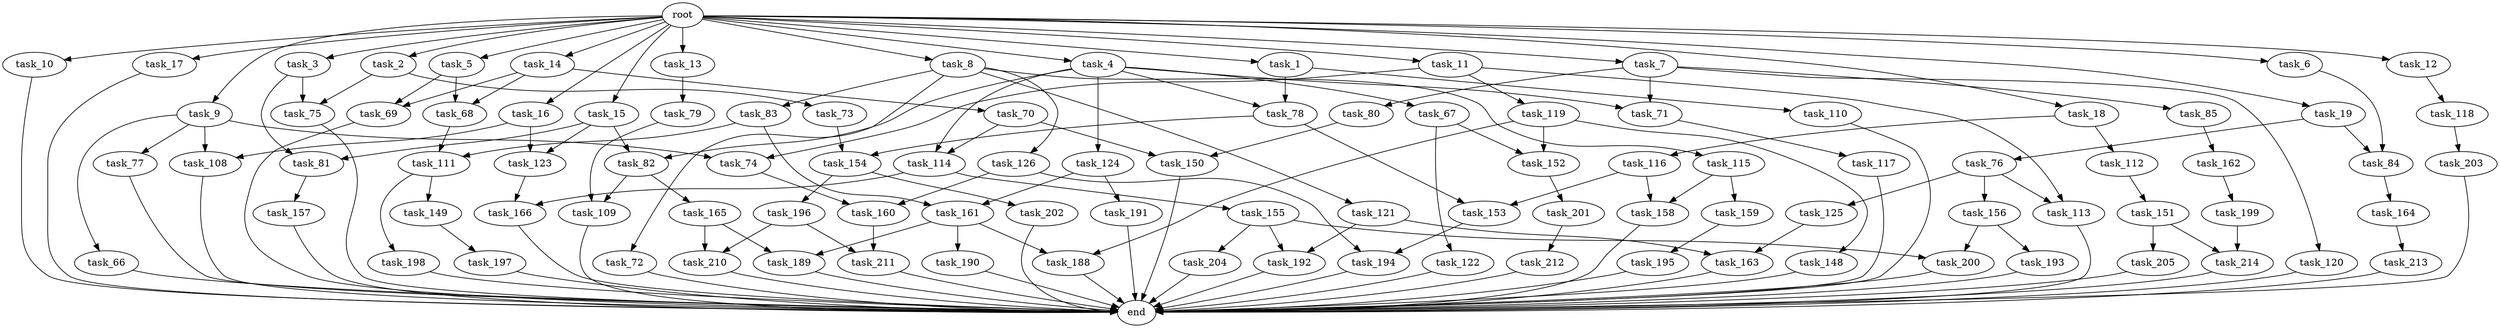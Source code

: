 digraph G {
  root [size="0.000000"];
  task_1 [size="10.240000"];
  task_2 [size="10.240000"];
  task_3 [size="10.240000"];
  task_4 [size="10.240000"];
  task_5 [size="10.240000"];
  task_6 [size="10.240000"];
  task_7 [size="10.240000"];
  task_8 [size="10.240000"];
  task_9 [size="10.240000"];
  task_10 [size="10.240000"];
  task_11 [size="10.240000"];
  task_12 [size="10.240000"];
  task_13 [size="10.240000"];
  task_14 [size="10.240000"];
  task_15 [size="10.240000"];
  task_16 [size="10.240000"];
  task_17 [size="10.240000"];
  task_18 [size="10.240000"];
  task_19 [size="10.240000"];
  task_66 [size="343597383.680000"];
  task_67 [size="3092376453.120000"];
  task_68 [size="1116691496.960000"];
  task_69 [size="1116691496.960000"];
  task_70 [size="773094113.280000"];
  task_71 [size="3435973836.800000"];
  task_72 [size="8589934592.000000"];
  task_73 [size="4209067950.080000"];
  task_74 [size="2491081031.680000"];
  task_75 [size="5583457484.800000"];
  task_76 [size="6957847019.520000"];
  task_77 [size="343597383.680000"];
  task_78 [size="3435973836.800000"];
  task_79 [size="773094113.280000"];
  task_80 [size="343597383.680000"];
  task_81 [size="8332236554.240000"];
  task_82 [size="10050223472.639999"];
  task_83 [size="8589934592.000000"];
  task_84 [size="7730941132.800000"];
  task_85 [size="343597383.680000"];
  task_108 [size="1717986918.400000"];
  task_109 [size="14087492730.880001"];
  task_110 [size="343597383.680000"];
  task_111 [size="10050223472.639999"];
  task_112 [size="343597383.680000"];
  task_113 [size="4294967296.000000"];
  task_114 [size="10050223472.639999"];
  task_115 [size="8589934592.000000"];
  task_116 [size="343597383.680000"];
  task_117 [size="6957847019.520000"];
  task_118 [size="4209067950.080000"];
  task_119 [size="2147483648.000000"];
  task_120 [size="343597383.680000"];
  task_121 [size="8589934592.000000"];
  task_122 [size="2147483648.000000"];
  task_123 [size="8332236554.240000"];
  task_124 [size="3092376453.120000"];
  task_125 [size="2147483648.000000"];
  task_126 [size="8589934592.000000"];
  task_148 [size="1374389534.720000"];
  task_149 [size="6957847019.520000"];
  task_150 [size="11166914969.600000"];
  task_151 [size="343597383.680000"];
  task_152 [size="3521873182.720000"];
  task_153 [size="2491081031.680000"];
  task_154 [size="9105330667.520000"];
  task_155 [size="4209067950.080000"];
  task_156 [size="2147483648.000000"];
  task_157 [size="5497558138.880000"];
  task_158 [size="4552665333.760000"];
  task_159 [size="4209067950.080000"];
  task_160 [size="8589934592.000000"];
  task_161 [size="15547781611.520000"];
  task_162 [size="4209067950.080000"];
  task_163 [size="2920577761.280000"];
  task_164 [size="3092376453.120000"];
  task_165 [size="5497558138.880000"];
  task_166 [size="4982162063.360000"];
  task_188 [size="5583457484.800000"];
  task_189 [size="4982162063.360000"];
  task_190 [size="4209067950.080000"];
  task_191 [size="8589934592.000000"];
  task_192 [size="6356551598.080000"];
  task_193 [size="2147483648.000000"];
  task_194 [size="8589934592.000000"];
  task_195 [size="8589934592.000000"];
  task_196 [size="1374389534.720000"];
  task_197 [size="773094113.280000"];
  task_198 [size="6957847019.520000"];
  task_199 [size="8589934592.000000"];
  task_200 [size="6356551598.080000"];
  task_201 [size="5497558138.880000"];
  task_202 [size="1374389534.720000"];
  task_203 [size="3092376453.120000"];
  task_204 [size="4209067950.080000"];
  task_205 [size="343597383.680000"];
  task_210 [size="3865470566.400000"];
  task_211 [size="4466765987.840000"];
  task_212 [size="8589934592.000000"];
  task_213 [size="3092376453.120000"];
  task_214 [size="4552665333.760000"];
  end [size="0.000000"];

  root -> task_1 [size="1.000000"];
  root -> task_2 [size="1.000000"];
  root -> task_3 [size="1.000000"];
  root -> task_4 [size="1.000000"];
  root -> task_5 [size="1.000000"];
  root -> task_6 [size="1.000000"];
  root -> task_7 [size="1.000000"];
  root -> task_8 [size="1.000000"];
  root -> task_9 [size="1.000000"];
  root -> task_10 [size="1.000000"];
  root -> task_11 [size="1.000000"];
  root -> task_12 [size="1.000000"];
  root -> task_13 [size="1.000000"];
  root -> task_14 [size="1.000000"];
  root -> task_15 [size="1.000000"];
  root -> task_16 [size="1.000000"];
  root -> task_17 [size="1.000000"];
  root -> task_18 [size="1.000000"];
  root -> task_19 [size="1.000000"];
  task_1 -> task_78 [size="33554432.000000"];
  task_1 -> task_110 [size="33554432.000000"];
  task_2 -> task_73 [size="411041792.000000"];
  task_2 -> task_75 [size="411041792.000000"];
  task_3 -> task_75 [size="134217728.000000"];
  task_3 -> task_81 [size="134217728.000000"];
  task_4 -> task_67 [size="301989888.000000"];
  task_4 -> task_71 [size="301989888.000000"];
  task_4 -> task_78 [size="301989888.000000"];
  task_4 -> task_82 [size="301989888.000000"];
  task_4 -> task_114 [size="301989888.000000"];
  task_4 -> task_124 [size="301989888.000000"];
  task_5 -> task_68 [size="33554432.000000"];
  task_5 -> task_69 [size="33554432.000000"];
  task_6 -> task_84 [size="75497472.000000"];
  task_7 -> task_71 [size="33554432.000000"];
  task_7 -> task_80 [size="33554432.000000"];
  task_7 -> task_85 [size="33554432.000000"];
  task_7 -> task_120 [size="33554432.000000"];
  task_8 -> task_72 [size="838860800.000000"];
  task_8 -> task_83 [size="838860800.000000"];
  task_8 -> task_115 [size="838860800.000000"];
  task_8 -> task_121 [size="838860800.000000"];
  task_8 -> task_126 [size="838860800.000000"];
  task_9 -> task_66 [size="33554432.000000"];
  task_9 -> task_74 [size="33554432.000000"];
  task_9 -> task_77 [size="33554432.000000"];
  task_9 -> task_108 [size="33554432.000000"];
  task_10 -> end [size="1.000000"];
  task_11 -> task_74 [size="209715200.000000"];
  task_11 -> task_113 [size="209715200.000000"];
  task_11 -> task_119 [size="209715200.000000"];
  task_12 -> task_118 [size="411041792.000000"];
  task_13 -> task_79 [size="75497472.000000"];
  task_14 -> task_68 [size="75497472.000000"];
  task_14 -> task_69 [size="75497472.000000"];
  task_14 -> task_70 [size="75497472.000000"];
  task_15 -> task_81 [size="679477248.000000"];
  task_15 -> task_82 [size="679477248.000000"];
  task_15 -> task_123 [size="679477248.000000"];
  task_16 -> task_108 [size="134217728.000000"];
  task_16 -> task_123 [size="134217728.000000"];
  task_17 -> end [size="1.000000"];
  task_18 -> task_112 [size="33554432.000000"];
  task_18 -> task_116 [size="33554432.000000"];
  task_19 -> task_76 [size="679477248.000000"];
  task_19 -> task_84 [size="679477248.000000"];
  task_66 -> end [size="1.000000"];
  task_67 -> task_122 [size="209715200.000000"];
  task_67 -> task_152 [size="209715200.000000"];
  task_68 -> task_111 [size="301989888.000000"];
  task_69 -> end [size="1.000000"];
  task_70 -> task_114 [size="679477248.000000"];
  task_70 -> task_150 [size="679477248.000000"];
  task_71 -> task_117 [size="679477248.000000"];
  task_72 -> end [size="1.000000"];
  task_73 -> task_154 [size="679477248.000000"];
  task_74 -> task_160 [size="536870912.000000"];
  task_75 -> end [size="1.000000"];
  task_76 -> task_113 [size="209715200.000000"];
  task_76 -> task_125 [size="209715200.000000"];
  task_76 -> task_156 [size="209715200.000000"];
  task_77 -> end [size="1.000000"];
  task_78 -> task_153 [size="209715200.000000"];
  task_78 -> task_154 [size="209715200.000000"];
  task_79 -> task_109 [size="838860800.000000"];
  task_80 -> task_150 [size="411041792.000000"];
  task_81 -> task_157 [size="536870912.000000"];
  task_82 -> task_109 [size="536870912.000000"];
  task_82 -> task_165 [size="536870912.000000"];
  task_83 -> task_111 [size="679477248.000000"];
  task_83 -> task_161 [size="679477248.000000"];
  task_84 -> task_164 [size="301989888.000000"];
  task_85 -> task_162 [size="411041792.000000"];
  task_108 -> end [size="1.000000"];
  task_109 -> end [size="1.000000"];
  task_110 -> end [size="1.000000"];
  task_111 -> task_149 [size="679477248.000000"];
  task_111 -> task_198 [size="679477248.000000"];
  task_112 -> task_151 [size="33554432.000000"];
  task_113 -> end [size="1.000000"];
  task_114 -> task_155 [size="411041792.000000"];
  task_114 -> task_166 [size="411041792.000000"];
  task_115 -> task_158 [size="411041792.000000"];
  task_115 -> task_159 [size="411041792.000000"];
  task_116 -> task_153 [size="33554432.000000"];
  task_116 -> task_158 [size="33554432.000000"];
  task_117 -> end [size="1.000000"];
  task_118 -> task_203 [size="301989888.000000"];
  task_119 -> task_148 [size="134217728.000000"];
  task_119 -> task_152 [size="134217728.000000"];
  task_119 -> task_188 [size="134217728.000000"];
  task_120 -> end [size="1.000000"];
  task_121 -> task_163 [size="209715200.000000"];
  task_121 -> task_192 [size="209715200.000000"];
  task_122 -> end [size="1.000000"];
  task_123 -> task_166 [size="75497472.000000"];
  task_124 -> task_161 [size="838860800.000000"];
  task_124 -> task_191 [size="838860800.000000"];
  task_125 -> task_163 [size="75497472.000000"];
  task_126 -> task_160 [size="301989888.000000"];
  task_126 -> task_194 [size="301989888.000000"];
  task_148 -> end [size="1.000000"];
  task_149 -> task_197 [size="75497472.000000"];
  task_150 -> end [size="1.000000"];
  task_151 -> task_205 [size="33554432.000000"];
  task_151 -> task_214 [size="33554432.000000"];
  task_152 -> task_201 [size="536870912.000000"];
  task_153 -> task_194 [size="536870912.000000"];
  task_154 -> task_196 [size="134217728.000000"];
  task_154 -> task_202 [size="134217728.000000"];
  task_155 -> task_192 [size="411041792.000000"];
  task_155 -> task_200 [size="411041792.000000"];
  task_155 -> task_204 [size="411041792.000000"];
  task_156 -> task_193 [size="209715200.000000"];
  task_156 -> task_200 [size="209715200.000000"];
  task_157 -> end [size="1.000000"];
  task_158 -> end [size="1.000000"];
  task_159 -> task_195 [size="838860800.000000"];
  task_160 -> task_211 [size="134217728.000000"];
  task_161 -> task_188 [size="411041792.000000"];
  task_161 -> task_189 [size="411041792.000000"];
  task_161 -> task_190 [size="411041792.000000"];
  task_162 -> task_199 [size="838860800.000000"];
  task_163 -> end [size="1.000000"];
  task_164 -> task_213 [size="301989888.000000"];
  task_165 -> task_189 [size="75497472.000000"];
  task_165 -> task_210 [size="75497472.000000"];
  task_166 -> end [size="1.000000"];
  task_188 -> end [size="1.000000"];
  task_189 -> end [size="1.000000"];
  task_190 -> end [size="1.000000"];
  task_191 -> end [size="1.000000"];
  task_192 -> end [size="1.000000"];
  task_193 -> end [size="1.000000"];
  task_194 -> end [size="1.000000"];
  task_195 -> end [size="1.000000"];
  task_196 -> task_210 [size="301989888.000000"];
  task_196 -> task_211 [size="301989888.000000"];
  task_197 -> end [size="1.000000"];
  task_198 -> end [size="1.000000"];
  task_199 -> task_214 [size="411041792.000000"];
  task_200 -> end [size="1.000000"];
  task_201 -> task_212 [size="838860800.000000"];
  task_202 -> end [size="1.000000"];
  task_203 -> end [size="1.000000"];
  task_204 -> end [size="1.000000"];
  task_205 -> end [size="1.000000"];
  task_210 -> end [size="1.000000"];
  task_211 -> end [size="1.000000"];
  task_212 -> end [size="1.000000"];
  task_213 -> end [size="1.000000"];
  task_214 -> end [size="1.000000"];
}
